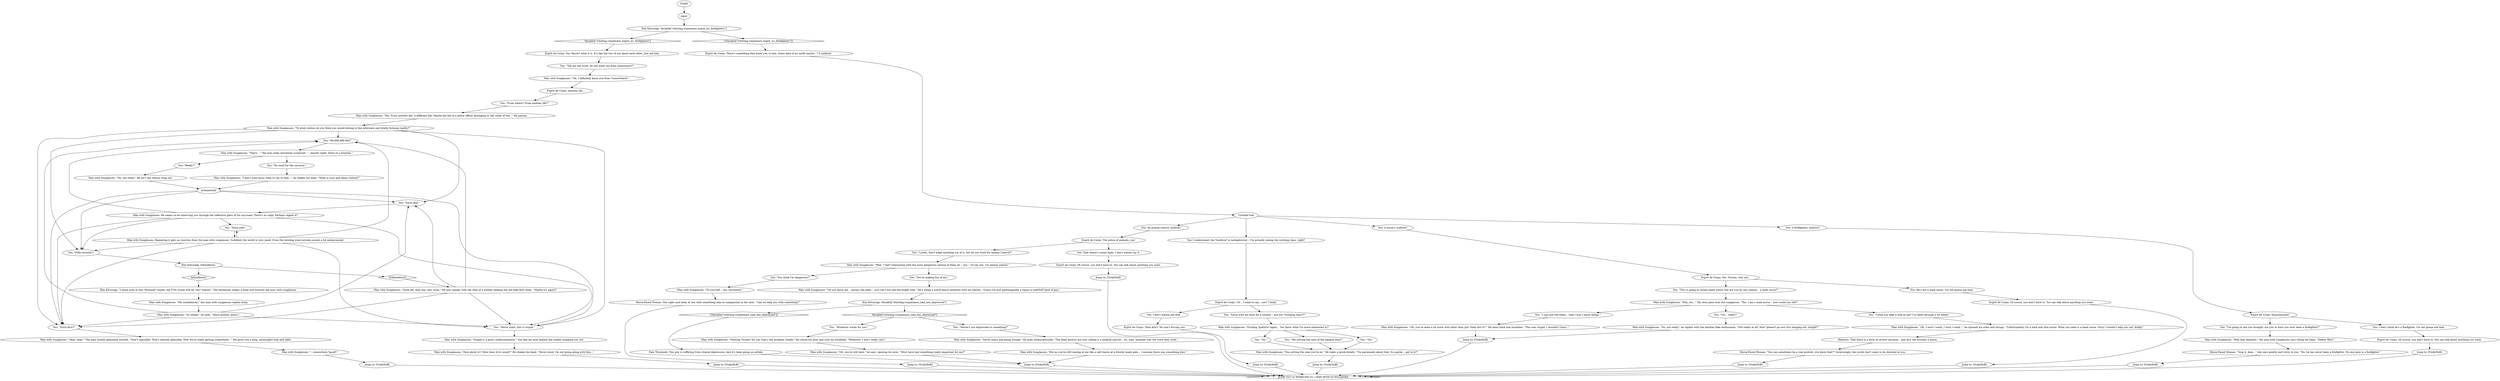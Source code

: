 # WHIRLING F1 / MAN WITH SUNGLASSES ESPRIT RC
# ESPRIT RED CHECK
# ==================================================
digraph G {
	  0 [label="START"];
	  1 [label="input"];
	  2 [label="Man with Sunglasses: \"Good job, that was very close.\" He now speaks with the tone of a mother helping her kid take first steps. \"Maybe try again?\""];
	  3 [label="You: \"You think I'm dangerous?\""];
	  4 [label="Jump to: [VickyHuB]"];
	  5 [label="Jump to: [VickyHuB]"];
	  6 [label="Man with Sunglasses: \"To yourself -- yes, extremely.\""];
	  7 [label="Horse-Faced Woman: She sighs and looks at you with something akin to compassion in her eyes. \"Can we help you with something?\""];
	  8 [label="You: \"Whatever works for you.\""];
	  9 [label="Horse-Faced Woman: \"You can sometimes be a real asshole, you know that?\" Surprisingly, the words don't seem to be directed at you."];
	  10 [label="Man with Sunglasses: \"My condolences,\" the man with sunglasses replies dryly."];
	  11 [label="Kim Kitsuragi: Variable[\"whirling.viquemare_esprit_wc_firefighters\"]"];
	  12 [label="Variable[\"whirling.viquemare_esprit_wc_firefighters\"]", shape=diamond];
	  13 [label="!(Variable[\"whirling.viquemare_esprit_wc_firefighters\"])", shape=diamond];
	  14 [label="You: A firefighters uniform?"];
	  15 [label="Man with Sunglasses: \"Fucking *politics* again... You know what I'm more interested in?\""];
	  16 [label="Man with Sunglasses: \"Oh, you're still here,\" he says, opening his eyes. \"Must have had something really important for me?\""];
	  17 [label="Esprit de Corps: Then don't. No one's forcing you."];
	  18 [label="Man with Sunglasses: \"Stupid is a gross understatement.\" You feel his eyes behind the shades mapping you out."];
	  19 [label="Esprit de Corps: The police of animals, yes!"];
	  20 [label="Esprit de Corps: Yes. Nurses, why not..."];
	  21 [label="You: \"Could you take a look at me? I've been through a lot lately.\""];
	  22 [label="Man with Sunglasses: \"Why yes...\" His eyes peer over the sunglasses. \"Yes, I am a male nurse -- how could you tell?\""];
	  23 [label="Rhetoric: That there is a form of severe sarcasm... and he's not actually a nurse."];
	  25 [label="Man with Sunglasses: He seems to be observing you through the reflective glass of his eye-wear. There's no reply. Perhaps repeat it?"];
	  26 [label="You: I don't think he's a firefighter. I'm not gonna ask that."];
	  27 [label="You: \"Me solving the case of the hanged man?\""];
	  28 [label="Man with Sunglasses: \"Oh, I wish I could, I wish I could...\" he spreads his arms and shrugs. \"Unfortunately I'm a neck and chin nurse. What you need is a head nurse. Sorry I couldn't help you out, buddy.\""];
	  29 [label="Jump to: [VickyHuB]"];
	  30 [label="Kim Kitsuragi: IsKimHere()"];
	  31 [label="IsKimHere()", shape=diamond];
	  32 [label="!(IsKimHere())", shape=diamond];
	  33 [label="You: \"Never mind, this is stupid.\""];
	  34 [label="Man with Sunglasses: \"Well that depends,\" the man with sunglasses says tilting his head. \"Define *fire*.\""];
	  35 [label="Jump to: [VickyHuB]"];
	  36 [label="Man with Sunglasses: \"But as you're still staring at me like a calf stares at a freshly made gate... I assume there was something else.\""];
	  37 [label="Man with Sunglasses: \"No, not really,\" he replies with the familiar fake enthusiasm. \"Not really at all! Now *please* go sort this hanging out, alright?\""];
	  38 [label="Man with Sunglasses: \"Nothing *works* for me, that's the problem, buddy.\" He closes his eyes and rubs his forehead. \"Whatever, I don't really care.\""];
	  39 [label="Jump to: [VickyHuB]"];
	  40 [label="You: An animal control uniform?"];
	  41 [label="Man with Sunglasses: \"Oh you know me... always the joker -- just can't but see the bright side.\" He's doing a weird dance imitation with his elbows. \"Guess I'm just pathologically a *glass is half-full* kind of guy.\""];
	  42 [label="Pain Threshold: This guy is suffering from clinical depression. And it's been going on awhile."];
	  43 [label="You: \"Forty-first?\""];
	  44 [label="You: I understand, the *uniform* is metaphorical -- I'm actually seeing the working class, right?"];
	  45 [label="Man with Sunglasses: \"Well, I *am* interacting with the most dangerous animal of them all -- you -- I'd say yes. I'm animal control.\""];
	  46 [label="You: \"Uh... really?\""];
	  47 [label="Man with Sunglasses: \"To what station do you think you would belong in this alternate and totally fictional reality?\""];
	  48 [label="You: \"99,999,999.9th?\""];
	  49 [label="You: \"Really?\""];
	  50 [label="You: \"No need for the sarcasm.\""];
	  51 [label="You: \"This is going to sound really weird, but are you by any chance... a male nurse?\""];
	  52 [label="You: \"Level with me here for a second... are you *working class*?\""];
	  53 [label="Man with Sunglasses: \"Oh, you've done a lot more with ether than just *look into it*.\" He leans back and mumbles: \"This was stupid, I shouldn't have...\""];
	  54 [label="Esprit de Corps: Another life..."];
	  55 [label="Jump to: [VickyHuB]"];
	  56 [label="Jump to: [VickyHuB]"];
	  57 [label="Jump to: [VickyHuB]"];
	  58 [label="Jump to: [VickyHuB]"];
	  59 [label="You: \"Yes.\""];
	  60 [label="You: \"No.\""];
	  61 [label="You: \"From where? From another life?\""];
	  62 [label="Man with Sunglasses: \"That's...\" The man looks extremely surprised. \"...exactly right! Down to a fraction.\""];
	  63 [label="Man with Sunglasses: \"I don't even know what to say to that...\" he shakes his head. \"What is your god damn station?\""];
	  64 [label="Esprit de Corps: Exactomundo!"];
	  65 [label="acleanerhub"];
	  66 [label="You: \"I see into the ether... that's how I know things.\""];
	  67 [label="You: I don't wanna ask that."];
	  68 [label="You: He's not a male nurse. I'm not gonna ask that."];
	  69 [label="Esprit de Corps: Of course, you don't have to. You can talk about anything you want."];
	  70 [label="You: That doesn't sound right. I don't wanna say it."];
	  71 [label="You: \"Sixty-nine.\""];
	  72 [label="Kim Kitsuragi: Variable[\"whirling.vicquemare_said_hes_depressed\"]"];
	  73 [label="Variable[\"whirling.vicquemare_said_hes_depressed\"]", shape=diamond];
	  74 [label="!(Variable[\"whirling.vicquemare_said_hes_depressed\"])", shape=diamond];
	  75 [label="Man with Sunglasses: \"Seven years and going strong!\" He nods enthusiastically. \"The head doctors are now calling it a medical marvel... no, wait, anomaly was the word they used.\""];
	  76 [label="Man with Sunglasses: \"No, not really.\" He let's the silence drag out."];
	  77 [label="Esprit de Corps: You *know* what it is. It's like the two of you know each other. Just ask him."];
	  78 [label="You: \"Listen, don't make anything out of it, but do you work for Animal Control?\""];
	  79 [label="Man with Sunglasses: \"You solving the case you're on.\" He takes a quick breath. \"I'm passionate about that. So maybe -- get to it?\""];
	  80 [label="Jump to: [VickyHuB]"];
	  81 [label="You: \"Sixty-nine.\""];
	  82 [label="Man with Sunglasses: Repeating it gets no reaction from the man with sunglasses. Suddenly the world is very quiet. Even the howling wind outside sounds a bit embarrassed."];
	  83 [label="Esprit de Corps: There's something that binds you to him. Some kind of an outfit maybe...? A uniform!"];
	  84 [label="Man with Sunglasses: \"How about 41? How does 41st sound?\" He shakes his head. \"Never mind, I'm not going along with this...\""];
	  85 [label="You: A nurse's uniform?"];
	  86 [label="Esprit de Corps: Uh... I want to say... yes? I think."];
	  87 [label="Jump to: [VickyHuB]"];
	  88 [label="You: \"You're making fun of me.\""];
	  89 [label="You: \"I'm going to ask you straight: are you or have you ever been a firefighter?\""];
	  90 [label="Man with Sunglasses: \"Yes. From another life. A different life. Maybe the life of a police officer belonging to the ranks of the...\" He pauses."];
	  91 [label="Untitled hub"];
	  92 [label="Esprit de Corps: Of course, you don't have to. You can talk about anything you want."];
	  93 [label="Kim Kitsuragi: \"I think even in this *fictional* reality, the 57th would still be *my* station.\" The lieutenant makes a little nod towards the man with sunglasses."];
	  94 [label="Horse-Faced Woman: \"Stop it, Jean...\" she says quietly and turns to you. \"No, he has never been a firefighter. No one here is a firefighter.\""];
	  95 [label="You: \"Weren't you depressed or something?\""];
	  96 [label="Esprit de Corps: Of course, you don't have to. You can talk about anything you want."];
	  97 [label="You: \"Tell me the truth, do you know me from somewhere?\""];
	  98 [label="Jump to: [VickyHuB]"];
	  99 [label="Man with Sunglasses: \"Oh, I definitely know you from *somewhere*.\""];
	  100 [label="You: \"Fifty-seventh?\""];
	  101 [label="Man with Sunglasses: \"Go ahead,\" he nods. \"Have another guess.\""];
	  102 [label="Man with Sunglasses: \"Okay, okay!\" The man sounds genuinely excited. \"That's plausible. That's entirely plausible. Now we're really getting somewhere...\" He gives you a long, meaningful look and adds:"];
	  103 [label="Man with Sunglasses: \"...somewhere *good*.\""];
	  6420277 [label="JUMP OUT to WHIRLING F1 / MAN WITH SUNGLASSES", shape=diamond];
	  0 -> 1
	  1 -> 11
	  2 -> 48
	  2 -> 33
	  2 -> 43
	  2 -> 71
	  3 -> 6
	  4 -> 6420277
	  5 -> 6420277
	  6 -> 7
	  7 -> 35
	  8 -> 38
	  9 -> 55
	  10 -> 101
	  11 -> 12
	  11 -> 13
	  12 -> 77
	  13 -> 83
	  14 -> 64
	  15 -> 27
	  15 -> 59
	  15 -> 60
	  16 -> 5
	  17 -> 56
	  18 -> 84
	  19 -> 70
	  19 -> 78
	  20 -> 51
	  20 -> 68
	  21 -> 28
	  22 -> 66
	  22 -> 21
	  22 -> 46
	  23 -> 9
	  25 -> 33
	  25 -> 100
	  25 -> 43
	  25 -> 48
	  25 -> 81
	  26 -> 96
	  27 -> 79
	  28 -> 23
	  29 -> 6420277
	  30 -> 32
	  30 -> 31
	  31 -> 93
	  32 -> 2
	  33 -> 18
	  34 -> 94
	  35 -> 6420277
	  36 -> 5
	  37 -> 87
	  38 -> 16
	  39 -> 6420277
	  40 -> 19
	  41 -> 72
	  42 -> 5
	  43 -> 102
	  44 -> 86
	  45 -> 88
	  45 -> 3
	  46 -> 37
	  47 -> 33
	  47 -> 100
	  47 -> 71
	  47 -> 43
	  47 -> 48
	  48 -> 62
	  49 -> 76
	  50 -> 63
	  51 -> 22
	  52 -> 15
	  53 -> 87
	  54 -> 61
	  55 -> 6420277
	  56 -> 6420277
	  57 -> 6420277
	  58 -> 6420277
	  59 -> 79
	  60 -> 79
	  61 -> 90
	  62 -> 49
	  62 -> 50
	  63 -> 65
	  64 -> 89
	  64 -> 26
	  65 -> 33
	  65 -> 43
	  65 -> 100
	  65 -> 71
	  66 -> 53
	  67 -> 17
	  68 -> 92
	  69 -> 29
	  70 -> 69
	  71 -> 25
	  72 -> 73
	  72 -> 74
	  73 -> 8
	  73 -> 95
	  74 -> 42
	  75 -> 36
	  76 -> 65
	  77 -> 97
	  78 -> 45
	  79 -> 4
	  80 -> 6420277
	  81 -> 82
	  82 -> 33
	  82 -> 100
	  82 -> 43
	  82 -> 48
	  82 -> 81
	  83 -> 91
	  84 -> 98
	  85 -> 20
	  86 -> 67
	  86 -> 52
	  87 -> 6420277
	  88 -> 41
	  89 -> 34
	  90 -> 47
	  91 -> 40
	  91 -> 44
	  91 -> 85
	  91 -> 14
	  92 -> 57
	  93 -> 10
	  94 -> 58
	  95 -> 75
	  96 -> 80
	  97 -> 99
	  98 -> 6420277
	  99 -> 54
	  100 -> 30
	  101 -> 48
	  101 -> 33
	  101 -> 43
	  101 -> 71
	  102 -> 103
	  103 -> 39
}

